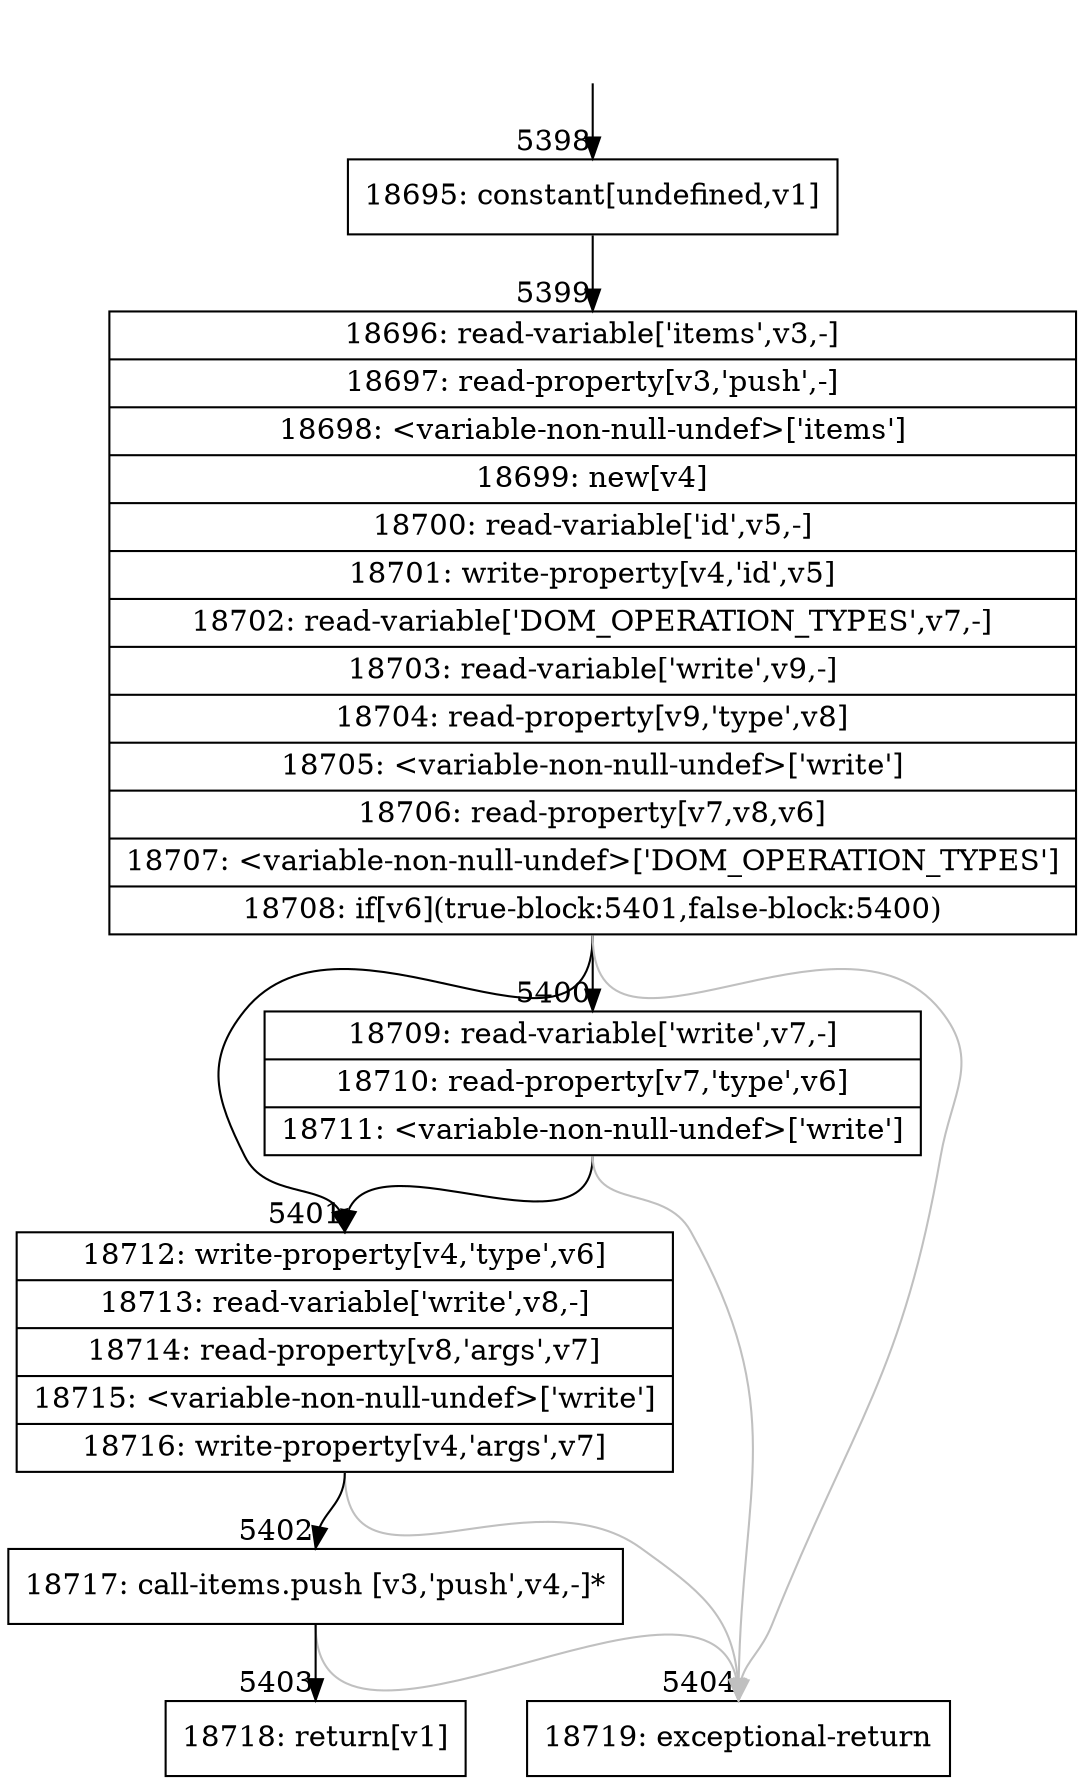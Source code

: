 digraph {
rankdir="TD"
BB_entry365[shape=none,label=""];
BB_entry365 -> BB5398 [tailport=s, headport=n, headlabel="    5398"]
BB5398 [shape=record label="{18695: constant[undefined,v1]}" ] 
BB5398 -> BB5399 [tailport=s, headport=n, headlabel="      5399"]
BB5399 [shape=record label="{18696: read-variable['items',v3,-]|18697: read-property[v3,'push',-]|18698: \<variable-non-null-undef\>['items']|18699: new[v4]|18700: read-variable['id',v5,-]|18701: write-property[v4,'id',v5]|18702: read-variable['DOM_OPERATION_TYPES',v7,-]|18703: read-variable['write',v9,-]|18704: read-property[v9,'type',v8]|18705: \<variable-non-null-undef\>['write']|18706: read-property[v7,v8,v6]|18707: \<variable-non-null-undef\>['DOM_OPERATION_TYPES']|18708: if[v6](true-block:5401,false-block:5400)}" ] 
BB5399 -> BB5401 [tailport=s, headport=n, headlabel="      5401"]
BB5399 -> BB5400 [tailport=s, headport=n, headlabel="      5400"]
BB5399 -> BB5404 [tailport=s, headport=n, color=gray, headlabel="      5404"]
BB5400 [shape=record label="{18709: read-variable['write',v7,-]|18710: read-property[v7,'type',v6]|18711: \<variable-non-null-undef\>['write']}" ] 
BB5400 -> BB5401 [tailport=s, headport=n]
BB5400 -> BB5404 [tailport=s, headport=n, color=gray]
BB5401 [shape=record label="{18712: write-property[v4,'type',v6]|18713: read-variable['write',v8,-]|18714: read-property[v8,'args',v7]|18715: \<variable-non-null-undef\>['write']|18716: write-property[v4,'args',v7]}" ] 
BB5401 -> BB5402 [tailport=s, headport=n, headlabel="      5402"]
BB5401 -> BB5404 [tailport=s, headport=n, color=gray]
BB5402 [shape=record label="{18717: call-items.push [v3,'push',v4,-]*}" ] 
BB5402 -> BB5403 [tailport=s, headport=n, headlabel="      5403"]
BB5402 -> BB5404 [tailport=s, headport=n, color=gray]
BB5403 [shape=record label="{18718: return[v1]}" ] 
BB5404 [shape=record label="{18719: exceptional-return}" ] 
//#$~ 9682
}
